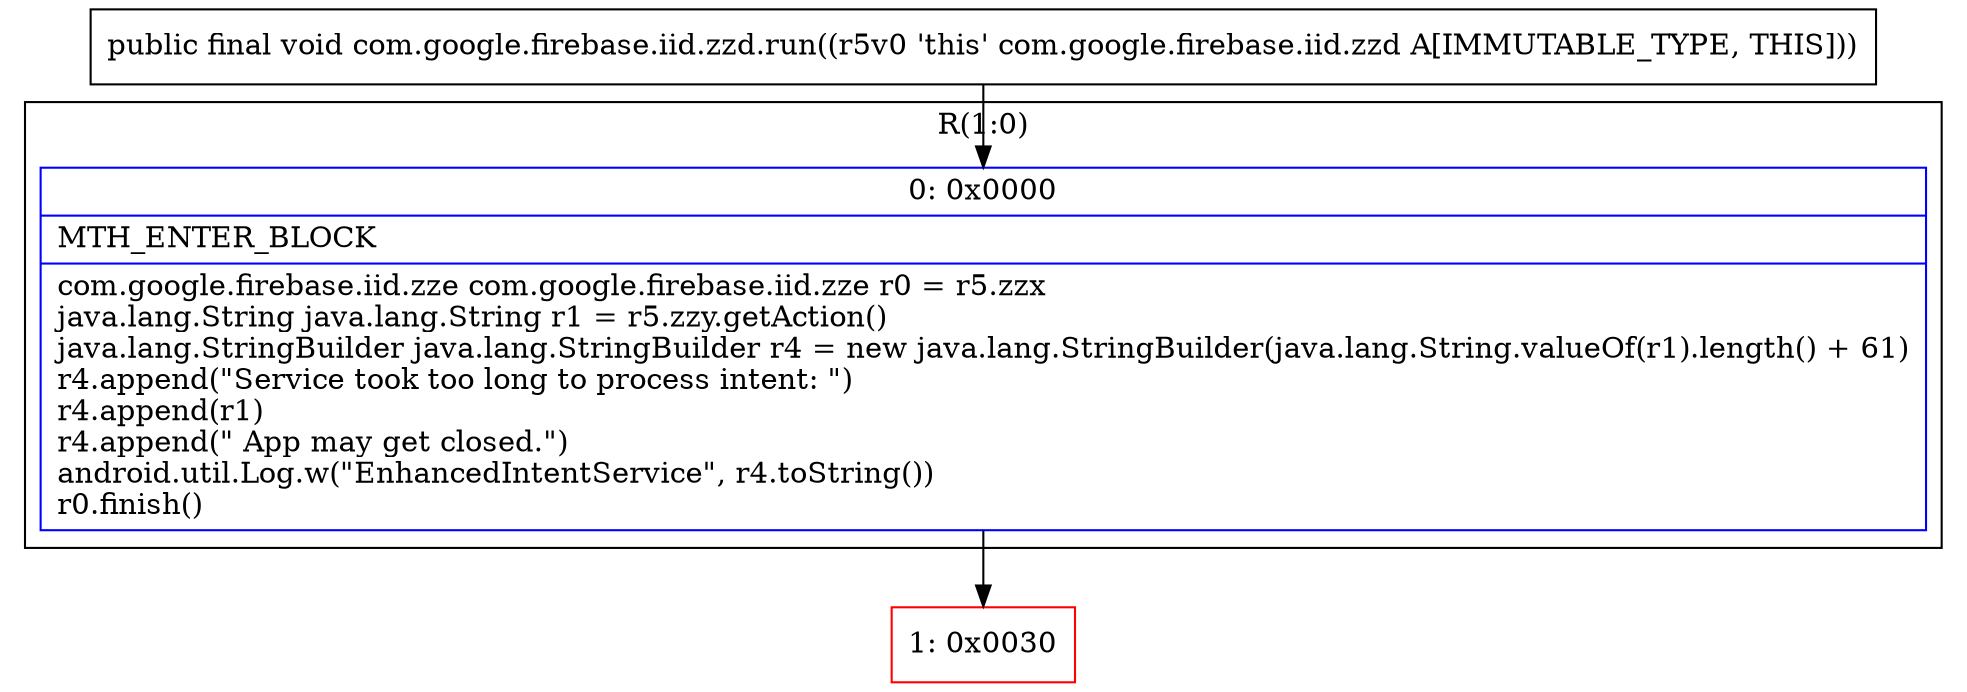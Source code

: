 digraph "CFG forcom.google.firebase.iid.zzd.run()V" {
subgraph cluster_Region_1461137901 {
label = "R(1:0)";
node [shape=record,color=blue];
Node_0 [shape=record,label="{0\:\ 0x0000|MTH_ENTER_BLOCK\l|com.google.firebase.iid.zze com.google.firebase.iid.zze r0 = r5.zzx\ljava.lang.String java.lang.String r1 = r5.zzy.getAction()\ljava.lang.StringBuilder java.lang.StringBuilder r4 = new java.lang.StringBuilder(java.lang.String.valueOf(r1).length() + 61)\lr4.append(\"Service took too long to process intent: \")\lr4.append(r1)\lr4.append(\" App may get closed.\")\landroid.util.Log.w(\"EnhancedIntentService\", r4.toString())\lr0.finish()\l}"];
}
Node_1 [shape=record,color=red,label="{1\:\ 0x0030}"];
MethodNode[shape=record,label="{public final void com.google.firebase.iid.zzd.run((r5v0 'this' com.google.firebase.iid.zzd A[IMMUTABLE_TYPE, THIS])) }"];
MethodNode -> Node_0;
Node_0 -> Node_1;
}

